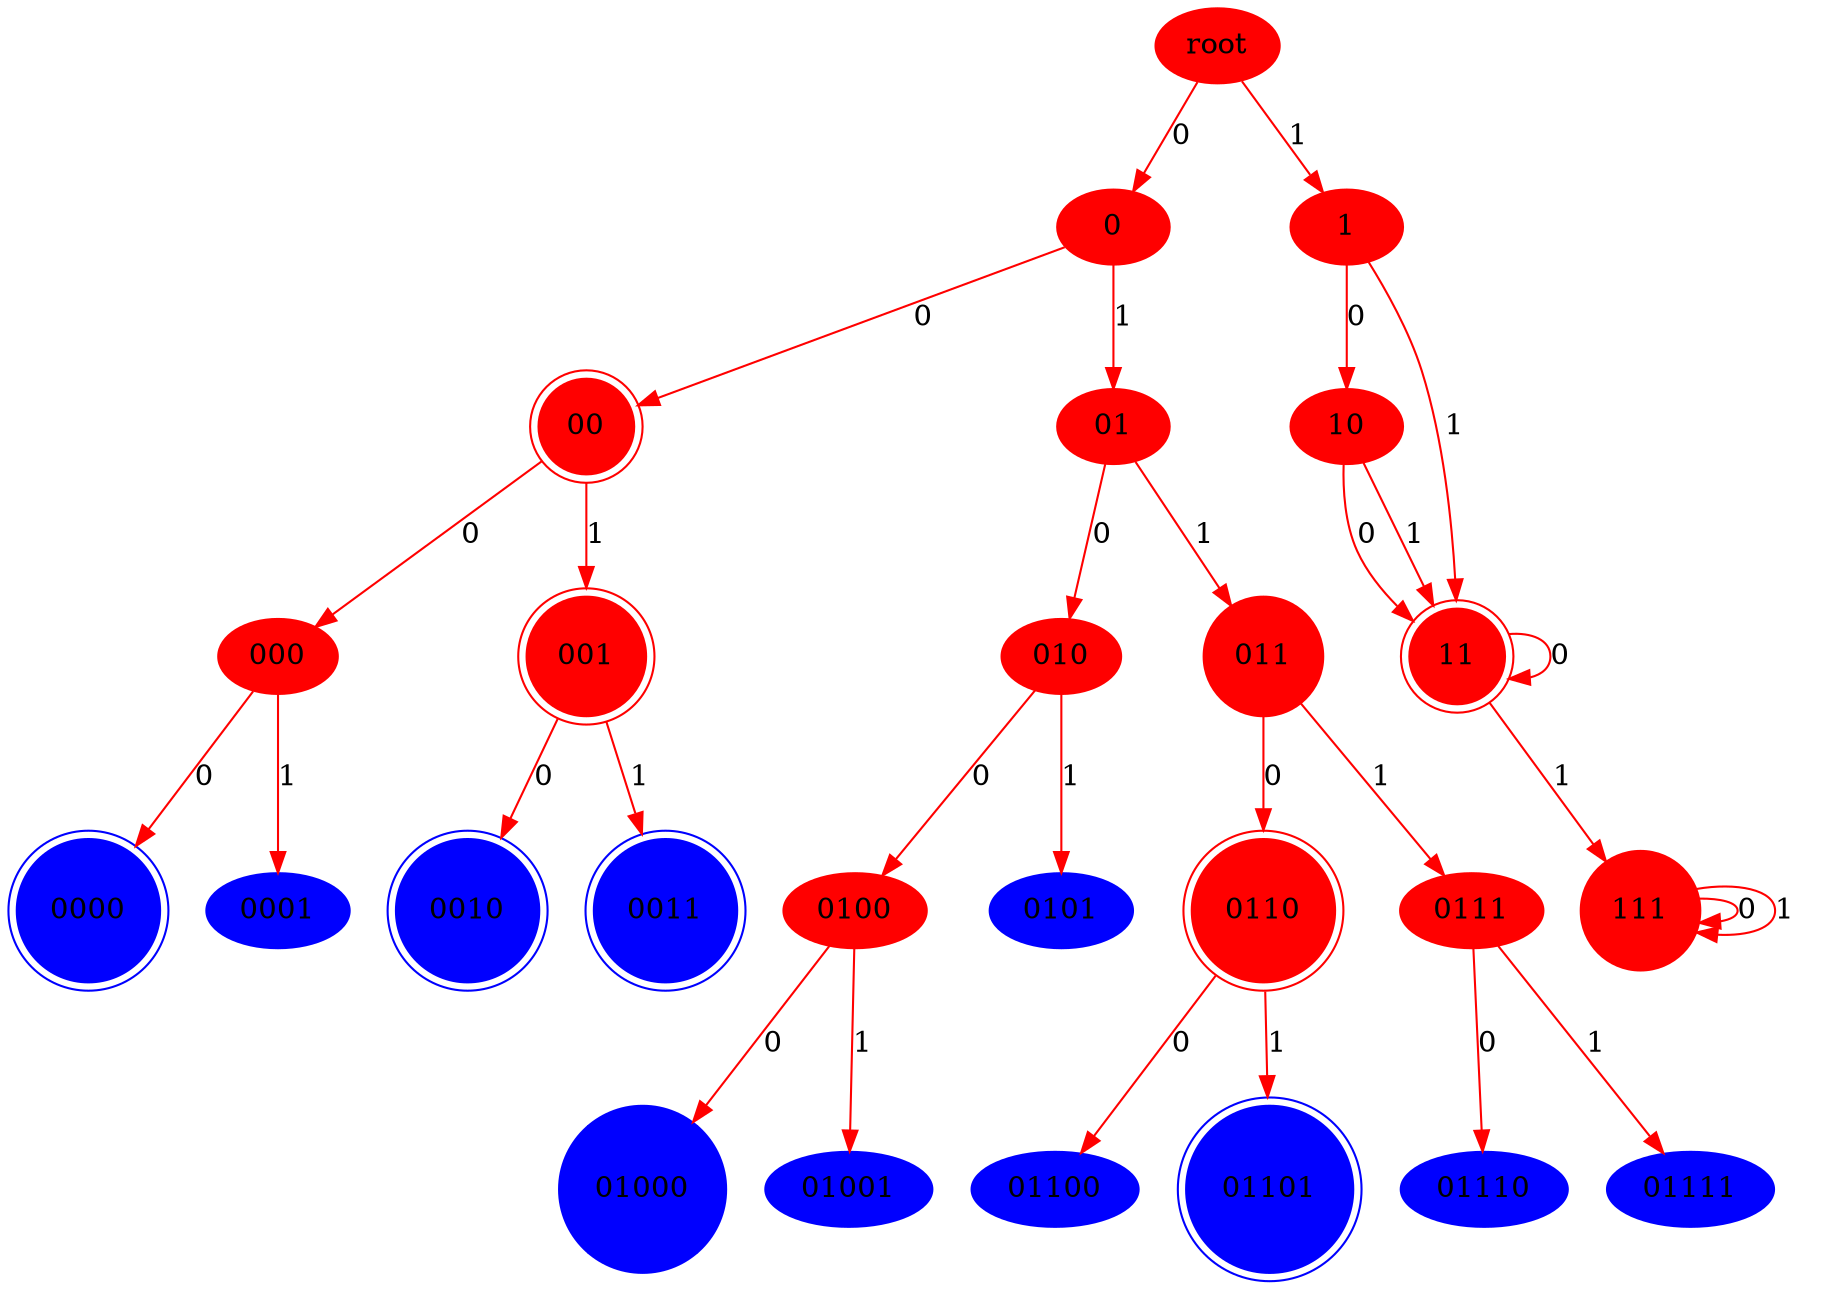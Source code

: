 digraph{ 
root  [color = red, style=filled]
0 [color = red, style=filled]
root -> 0 [color = red, label = 0] 
1 [color = red, style=filled]
root -> 1 [color = red, label = 1] 
00 [color = red, style=filled, shape=doublecircle]
0 -> 00 [color = red, label = 0] 
01 [color = red, style=filled]
0 -> 01 [color = red, label = 1] 
10 [color = red, style=filled]
1 -> 10 [color = red, label = 0] 
11 [color = red, style=filled, shape=doublecircle]
1 -> 11 [color = red, label = 1] 
000 [color = red, style=filled]
00 -> 000 [color = red, label = 0] 
001 [color = red, style=filled, shape=doublecircle]
00 -> 001 [color = red, label = 1] 
010 [color = red, style=filled]
01 -> 010 [color = red, label = 0] 
011 [color = red, style=filled, shape=Mcircle]
01 -> 011 [color = red, label = 1] 
10 -> 11 [color = red, label = 0] 
10 -> 11 [color = red, label = 1] 
11 -> 11 [color = red, label = 0] 
111 [color = red, style=filled, shape=Mcircle]
11 -> 111 [color = red, label = 1] 
0000 [color = blue, style=filled, shape=doublecircle]
000 -> 0000 [color = red, label = 0] 
0001 [color = blue, style=filled]
000 -> 0001 [color = red, label = 1] 
0010 [color = blue, style=filled, shape=doublecircle]
001 -> 0010 [color = red, label = 0] 
0011 [color = blue, style=filled, shape=doublecircle]
001 -> 0011 [color = red, label = 1] 
0100 [color = red, style=filled]
010 -> 0100 [color = red, label = 0] 
0101 [color = blue, style=filled]
010 -> 0101 [color = red, label = 1] 
0110 [color = red, style=filled, shape=doublecircle]
011 -> 0110 [color = red, label = 0] 
0111 [color = red, style=filled]
011 -> 0111 [color = red, label = 1] 
111 -> 111 [color = red, label = 0] 
111 -> 111 [color = red, label = 1] 
01000 [color = blue, style=filled, shape=Mcircle]
0100 -> 01000 [color = red, label = 0] 
01001 [color = blue, style=filled]
0100 -> 01001 [color = red, label = 1] 
01100 [color = blue, style=filled]
0110 -> 01100 [color = red, label = 0] 
01101 [color = blue, style=filled, shape=doublecircle]
0110 -> 01101 [color = red, label = 1] 
01110 [color = blue, style=filled]
0111 -> 01110 [color = red, label = 0] 
01111 [color = blue, style=filled]
0111 -> 01111 [color = red, label = 1] 
} 
